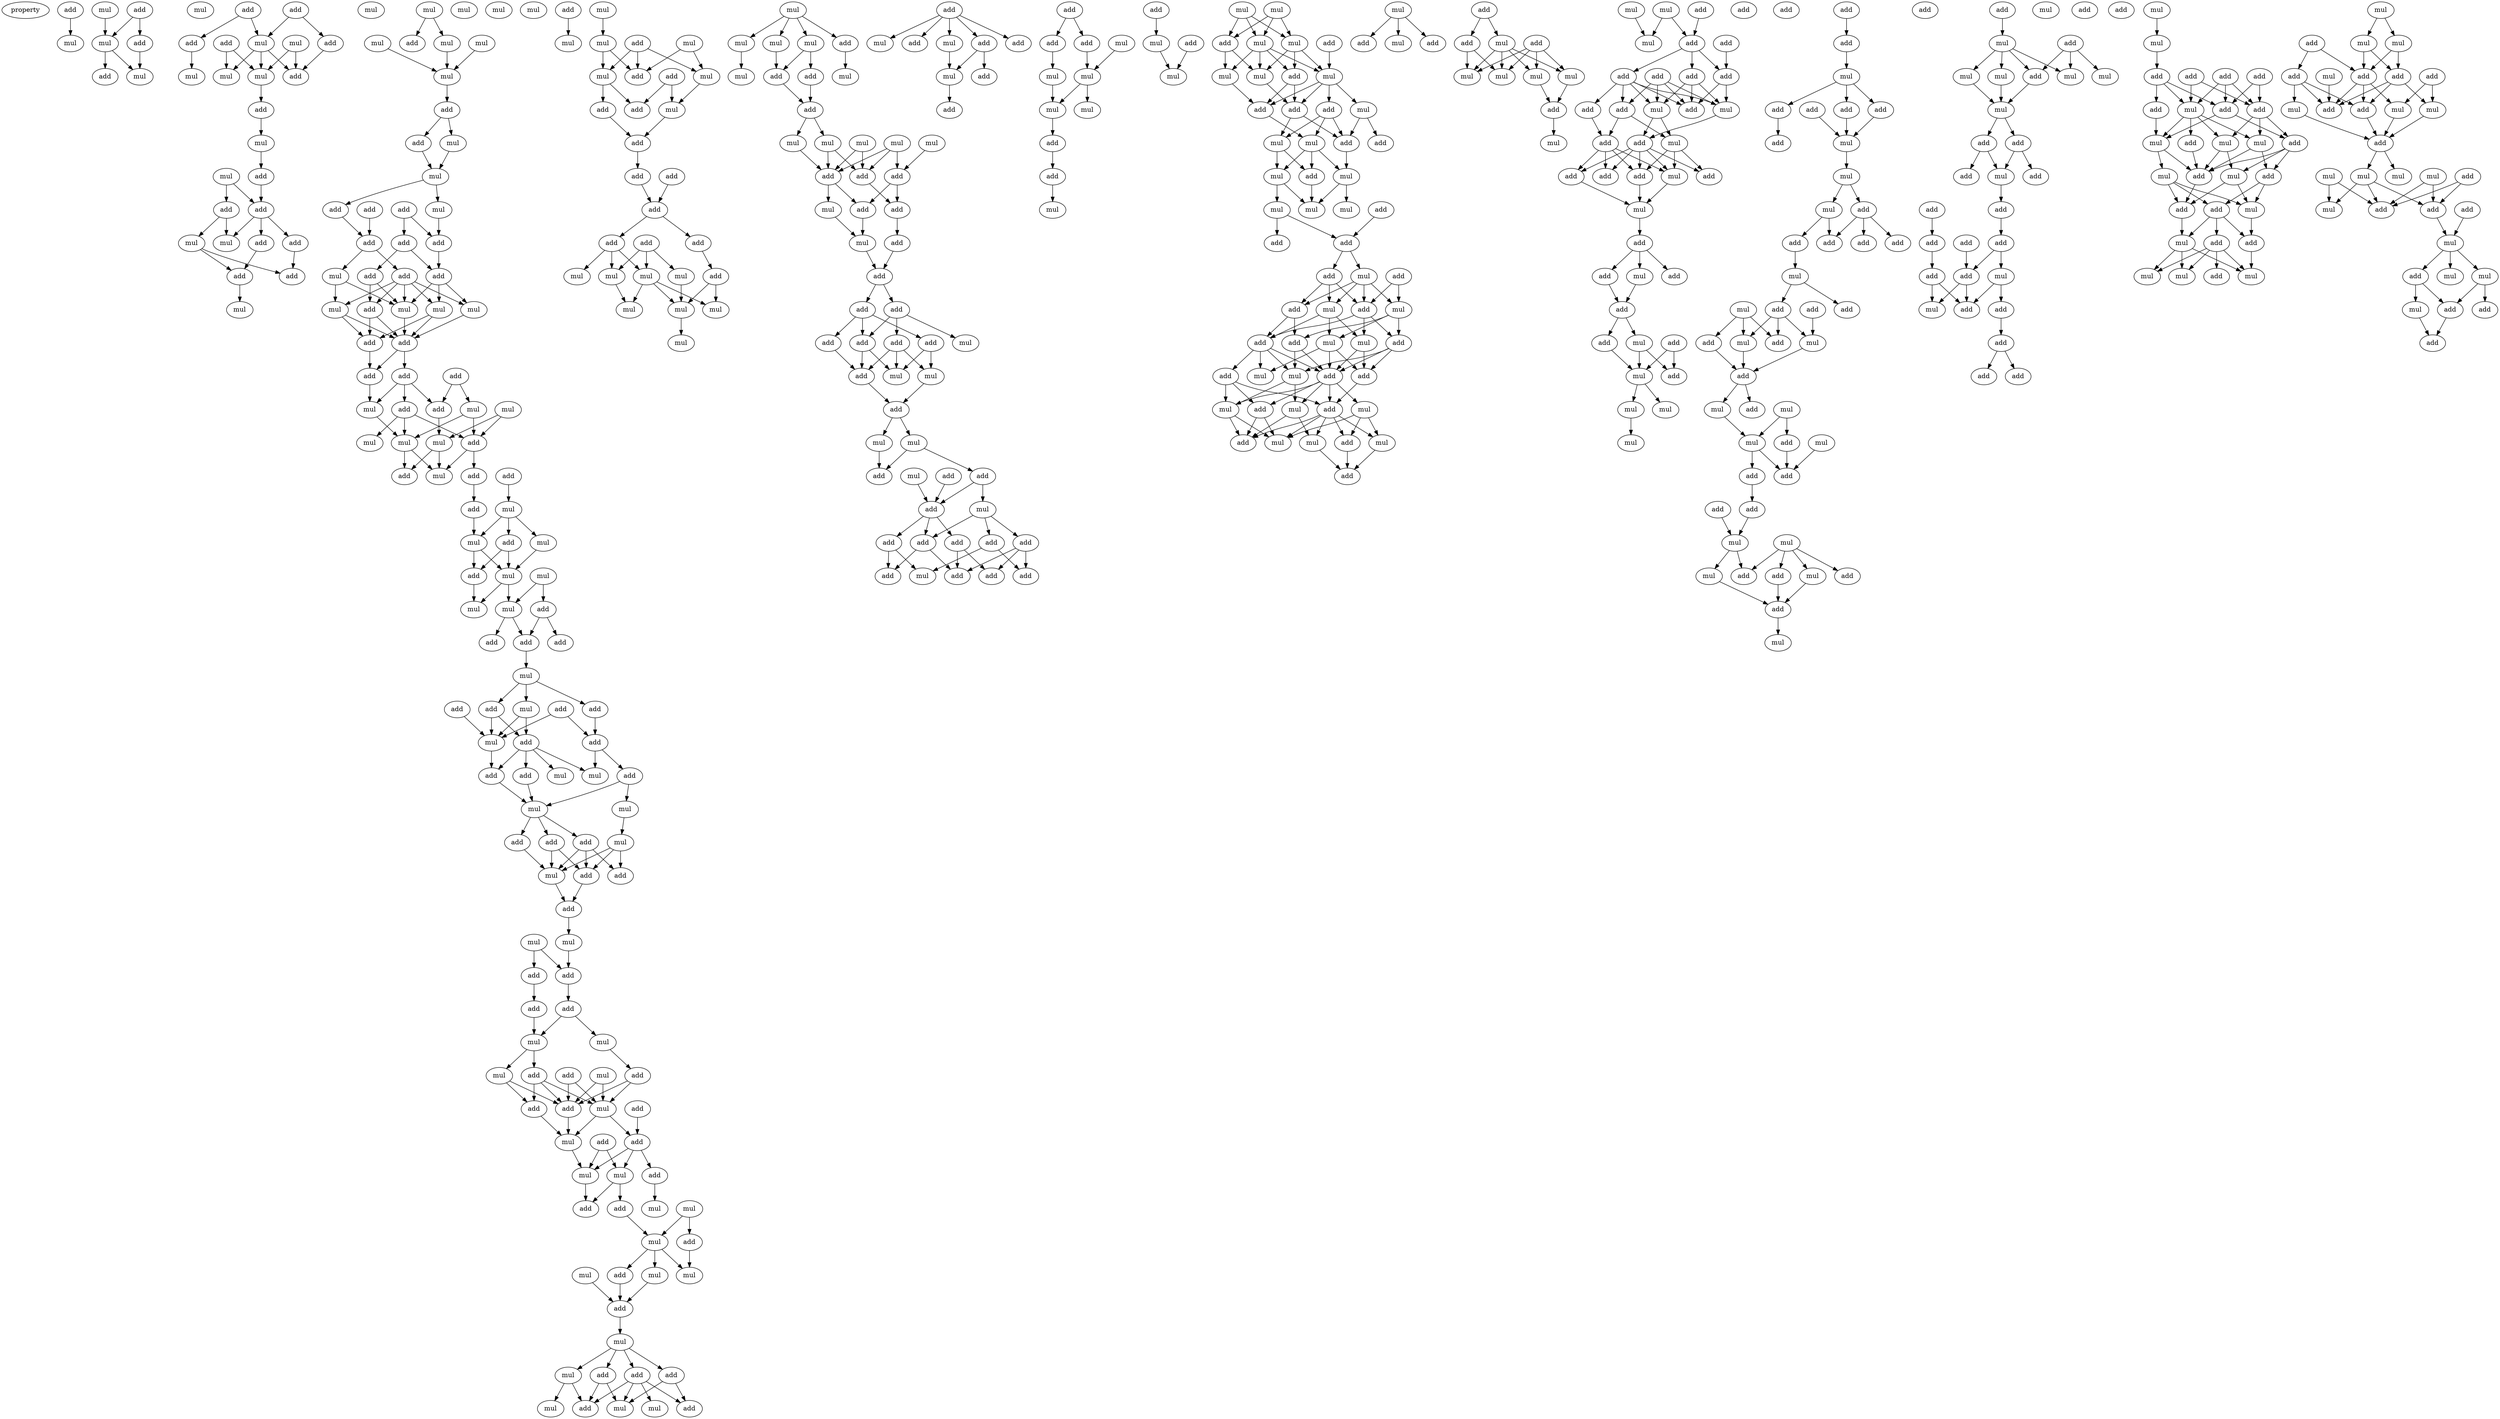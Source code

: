 digraph {
    node [fontcolor=black]
    property [mul=2,lf=1.9]
    0 [ label = add ];
    1 [ label = mul ];
    2 [ label = add ];
    3 [ label = mul ];
    4 [ label = mul ];
    5 [ label = add ];
    6 [ label = add ];
    7 [ label = mul ];
    8 [ label = mul ];
    9 [ label = add ];
    10 [ label = add ];
    11 [ label = add ];
    12 [ label = mul ];
    13 [ label = mul ];
    14 [ label = add ];
    15 [ label = add ];
    16 [ label = mul ];
    17 [ label = add ];
    18 [ label = mul ];
    19 [ label = mul ];
    20 [ label = add ];
    21 [ label = mul ];
    22 [ label = mul ];
    23 [ label = add ];
    24 [ label = add ];
    25 [ label = add ];
    26 [ label = mul ];
    27 [ label = add ];
    28 [ label = mul ];
    29 [ label = mul ];
    30 [ label = add ];
    31 [ label = add ];
    32 [ label = add ];
    33 [ label = mul ];
    34 [ label = mul ];
    35 [ label = mul ];
    36 [ label = mul ];
    37 [ label = mul ];
    38 [ label = add ];
    39 [ label = mul ];
    40 [ label = mul ];
    41 [ label = add ];
    42 [ label = add ];
    43 [ label = mul ];
    44 [ label = mul ];
    45 [ label = add ];
    46 [ label = mul ];
    47 [ label = add ];
    48 [ label = add ];
    49 [ label = add ];
    50 [ label = add ];
    51 [ label = add ];
    52 [ label = add ];
    53 [ label = add ];
    54 [ label = add ];
    55 [ label = mul ];
    56 [ label = mul ];
    57 [ label = mul ];
    58 [ label = mul ];
    59 [ label = mul ];
    60 [ label = add ];
    61 [ label = add ];
    62 [ label = add ];
    63 [ label = add ];
    64 [ label = add ];
    65 [ label = add ];
    66 [ label = add ];
    67 [ label = add ];
    68 [ label = mul ];
    69 [ label = mul ];
    70 [ label = mul ];
    71 [ label = mul ];
    72 [ label = mul ];
    73 [ label = mul ];
    74 [ label = add ];
    75 [ label = add ];
    76 [ label = add ];
    77 [ label = add ];
    78 [ label = mul ];
    79 [ label = mul ];
    80 [ label = add ];
    81 [ label = mul ];
    82 [ label = mul ];
    83 [ label = mul ];
    84 [ label = add ];
    85 [ label = mul ];
    86 [ label = mul ];
    87 [ label = add ];
    88 [ label = add ];
    89 [ label = mul ];
    90 [ label = mul ];
    91 [ label = add ];
    92 [ label = mul ];
    93 [ label = add ];
    94 [ label = add ];
    95 [ label = mul ];
    96 [ label = add ];
    97 [ label = add ];
    98 [ label = mul ];
    99 [ label = add ];
    100 [ label = add ];
    101 [ label = mul ];
    102 [ label = add ];
    103 [ label = add ];
    104 [ label = mul ];
    105 [ label = add ];
    106 [ label = add ];
    107 [ label = add ];
    108 [ label = mul ];
    109 [ label = mul ];
    110 [ label = mul ];
    111 [ label = add ];
    112 [ label = add ];
    113 [ label = add ];
    114 [ label = mul ];
    115 [ label = add ];
    116 [ label = add ];
    117 [ label = mul ];
    118 [ label = mul ];
    119 [ label = add ];
    120 [ label = add ];
    121 [ label = mul ];
    122 [ label = mul ];
    123 [ label = add ];
    124 [ label = add ];
    125 [ label = add ];
    126 [ label = add ];
    127 [ label = mul ];
    128 [ label = mul ];
    129 [ label = mul ];
    130 [ label = add ];
    131 [ label = add ];
    132 [ label = mul ];
    133 [ label = add ];
    134 [ label = add ];
    135 [ label = add ];
    136 [ label = mul ];
    137 [ label = add ];
    138 [ label = add ];
    139 [ label = add ];
    140 [ label = mul ];
    141 [ label = mul ];
    142 [ label = mul ];
    143 [ label = add ];
    144 [ label = mul ];
    145 [ label = add ];
    146 [ label = add ];
    147 [ label = mul ];
    148 [ label = add ];
    149 [ label = mul ];
    150 [ label = add ];
    151 [ label = mul ];
    152 [ label = mul ];
    153 [ label = mul ];
    154 [ label = add ];
    155 [ label = mul ];
    156 [ label = mul ];
    157 [ label = add ];
    158 [ label = add ];
    159 [ label = add ];
    160 [ label = add ];
    161 [ label = mul ];
    162 [ label = mul ];
    163 [ label = mul ];
    164 [ label = add ];
    165 [ label = mul ];
    166 [ label = mul ];
    167 [ label = mul ];
    168 [ label = add ];
    169 [ label = mul ];
    170 [ label = add ];
    171 [ label = add ];
    172 [ label = mul ];
    173 [ label = add ];
    174 [ label = mul ];
    175 [ label = add ];
    176 [ label = add ];
    177 [ label = add ];
    178 [ label = add ];
    179 [ label = add ];
    180 [ label = add ];
    181 [ label = add ];
    182 [ label = add ];
    183 [ label = mul ];
    184 [ label = add ];
    185 [ label = mul ];
    186 [ label = mul ];
    187 [ label = mul ];
    188 [ label = mul ];
    189 [ label = mul ];
    190 [ label = mul ];
    191 [ label = mul ];
    192 [ label = mul ];
    193 [ label = mul ];
    194 [ label = mul ];
    195 [ label = mul ];
    196 [ label = add ];
    197 [ label = mul ];
    198 [ label = mul ];
    199 [ label = add ];
    200 [ label = add ];
    201 [ label = add ];
    202 [ label = mul ];
    203 [ label = mul ];
    204 [ label = mul ];
    205 [ label = mul ];
    206 [ label = mul ];
    207 [ label = add ];
    208 [ label = add ];
    209 [ label = add ];
    210 [ label = mul ];
    211 [ label = add ];
    212 [ label = add ];
    213 [ label = add ];
    214 [ label = mul ];
    215 [ label = add ];
    216 [ label = add ];
    217 [ label = add ];
    218 [ label = mul ];
    219 [ label = add ];
    220 [ label = add ];
    221 [ label = add ];
    222 [ label = add ];
    223 [ label = mul ];
    224 [ label = add ];
    225 [ label = mul ];
    226 [ label = add ];
    227 [ label = mul ];
    228 [ label = mul ];
    229 [ label = mul ];
    230 [ label = add ];
    231 [ label = add ];
    232 [ label = add ];
    233 [ label = mul ];
    234 [ label = add ];
    235 [ label = add ];
    236 [ label = add ];
    237 [ label = add ];
    238 [ label = add ];
    239 [ label = add ];
    240 [ label = add ];
    241 [ label = mul ];
    242 [ label = add ];
    243 [ label = add ];
    244 [ label = add ];
    245 [ label = add ];
    246 [ label = mul ];
    247 [ label = add ];
    248 [ label = add ];
    249 [ label = mul ];
    250 [ label = add ];
    251 [ label = mul ];
    252 [ label = add ];
    253 [ label = add ];
    254 [ label = add ];
    255 [ label = add ];
    256 [ label = add ];
    257 [ label = mul ];
    258 [ label = mul ];
    259 [ label = mul ];
    260 [ label = mul ];
    261 [ label = mul ];
    262 [ label = add ];
    263 [ label = add ];
    264 [ label = mul ];
    265 [ label = add ];
    266 [ label = mul ];
    267 [ label = add ];
    268 [ label = mul ];
    269 [ label = mul ];
    270 [ label = mul ];
    271 [ label = mul ];
    272 [ label = add ];
    273 [ label = add ];
    274 [ label = mul ];
    275 [ label = mul ];
    276 [ label = mul ];
    277 [ label = add ];
    278 [ label = mul ];
    279 [ label = add ];
    280 [ label = mul ];
    281 [ label = add ];
    282 [ label = add ];
    283 [ label = add ];
    284 [ label = mul ];
    285 [ label = add ];
    286 [ label = mul ];
    287 [ label = add ];
    288 [ label = mul ];
    289 [ label = mul ];
    290 [ label = add ];
    291 [ label = mul ];
    292 [ label = mul ];
    293 [ label = mul ];
    294 [ label = add ];
    295 [ label = add ];
    296 [ label = add ];
    297 [ label = mul ];
    298 [ label = add ];
    299 [ label = mul ];
    300 [ label = add ];
    301 [ label = add ];
    302 [ label = mul ];
    303 [ label = add ];
    304 [ label = mul ];
    305 [ label = mul ];
    306 [ label = add ];
    307 [ label = add ];
    308 [ label = mul ];
    309 [ label = add ];
    310 [ label = mul ];
    311 [ label = add ];
    312 [ label = add ];
    313 [ label = mul ];
    314 [ label = add ];
    315 [ label = mul ];
    316 [ label = add ];
    317 [ label = mul ];
    318 [ label = add ];
    319 [ label = mul ];
    320 [ label = mul ];
    321 [ label = add ];
    322 [ label = mul ];
    323 [ label = add ];
    324 [ label = mul ];
    325 [ label = add ];
    326 [ label = mul ];
    327 [ label = add ];
    328 [ label = add ];
    329 [ label = add ];
    330 [ label = add ];
    331 [ label = mul ];
    332 [ label = mul ];
    333 [ label = mul ];
    334 [ label = mul ];
    335 [ label = mul ];
    336 [ label = add ];
    337 [ label = mul ];
    338 [ label = mul ];
    339 [ label = add ];
    340 [ label = add ];
    341 [ label = mul ];
    342 [ label = add ];
    343 [ label = add ];
    344 [ label = mul ];
    345 [ label = add ];
    346 [ label = add ];
    347 [ label = add ];
    348 [ label = add ];
    349 [ label = add ];
    350 [ label = mul ];
    351 [ label = add ];
    352 [ label = add ];
    353 [ label = mul ];
    354 [ label = mul ];
    355 [ label = add ];
    356 [ label = add ];
    357 [ label = mul ];
    358 [ label = add ];
    359 [ label = add ];
    360 [ label = add ];
    361 [ label = add ];
    362 [ label = mul ];
    363 [ label = add ];
    364 [ label = add ];
    365 [ label = mul ];
    366 [ label = add ];
    367 [ label = add ];
    368 [ label = add ];
    369 [ label = add ];
    370 [ label = mul ];
    371 [ label = add ];
    372 [ label = add ];
    373 [ label = mul ];
    374 [ label = mul ];
    375 [ label = mul ];
    376 [ label = add ];
    377 [ label = mul ];
    378 [ label = add ];
    379 [ label = mul ];
    380 [ label = add ];
    381 [ label = add ];
    382 [ label = add ];
    383 [ label = add ];
    384 [ label = mul ];
    385 [ label = add ];
    386 [ label = mul ];
    387 [ label = mul ];
    388 [ label = add ];
    389 [ label = add ];
    390 [ label = add ];
    391 [ label = add ];
    392 [ label = add ];
    393 [ label = add ];
    394 [ label = mul ];
    395 [ label = add ];
    396 [ label = add ];
    397 [ label = mul ];
    398 [ label = add ];
    399 [ label = mul ];
    400 [ label = add ];
    401 [ label = add ];
    402 [ label = mul ];
    403 [ label = add ];
    404 [ label = add ];
    405 [ label = mul ];
    406 [ label = mul ];
    407 [ label = add ];
    408 [ label = mul ];
    409 [ label = mul ];
    410 [ label = add ];
    411 [ label = add ];
    412 [ label = add ];
    413 [ label = add ];
    414 [ label = mul ];
    415 [ label = mul ];
    416 [ label = add ];
    417 [ label = add ];
    418 [ label = add ];
    419 [ label = mul ];
    420 [ label = mul ];
    421 [ label = add ];
    422 [ label = add ];
    423 [ label = mul ];
    424 [ label = mul ];
    425 [ label = add ];
    426 [ label = mul ];
    427 [ label = mul ];
    428 [ label = mul ];
    429 [ label = mul ];
    430 [ label = add ];
    431 [ label = mul ];
    432 [ label = add ];
    433 [ label = add ];
    434 [ label = mul ];
    435 [ label = add ];
    436 [ label = mul ];
    437 [ label = add ];
    438 [ label = add ];
    439 [ label = add ];
    440 [ label = add ];
    441 [ label = add ];
    442 [ label = add ];
    443 [ label = add ];
    444 [ label = add ];
    445 [ label = mul ];
    446 [ label = add ];
    447 [ label = add ];
    448 [ label = mul ];
    449 [ label = add ];
    450 [ label = add ];
    451 [ label = add ];
    452 [ label = mul ];
    453 [ label = add ];
    454 [ label = add ];
    455 [ label = mul ];
    456 [ label = add ];
    457 [ label = add ];
    458 [ label = add ];
    459 [ label = add ];
    460 [ label = mul ];
    461 [ label = add ];
    462 [ label = add ];
    463 [ label = add ];
    464 [ label = mul ];
    465 [ label = add ];
    466 [ label = mul ];
    467 [ label = add ];
    468 [ label = mul ];
    469 [ label = mul ];
    470 [ label = mul ];
    471 [ label = add ];
    472 [ label = add ];
    473 [ label = add ];
    474 [ label = mul ];
    475 [ label = add ];
    476 [ label = add ];
    477 [ label = mul ];
    478 [ label = add ];
    479 [ label = mul ];
    480 [ label = add ];
    481 [ label = mul ];
    482 [ label = mul ];
    483 [ label = mul ];
    484 [ label = add ];
    485 [ label = mul ];
    486 [ label = mul ];
    487 [ label = add ];
    488 [ label = add ];
    489 [ label = mul ];
    490 [ label = add ];
    491 [ label = add ];
    492 [ label = mul ];
    493 [ label = add ];
    494 [ label = mul ];
    495 [ label = mul ];
    496 [ label = add ];
    497 [ label = add ];
    498 [ label = mul ];
    499 [ label = mul ];
    500 [ label = add ];
    501 [ label = mul ];
    502 [ label = mul ];
    503 [ label = mul ];
    504 [ label = add ];
    505 [ label = add ];
    506 [ label = add ];
    507 [ label = mul ];
    508 [ label = add ];
    509 [ label = mul ];
    510 [ label = mul ];
    511 [ label = mul ];
    512 [ label = add ];
    513 [ label = add ];
    514 [ label = add ];
    0 -> 1 [ name = 0 ];
    2 -> 4 [ name = 1 ];
    2 -> 5 [ name = 2 ];
    3 -> 4 [ name = 3 ];
    4 -> 6 [ name = 4 ];
    4 -> 8 [ name = 5 ];
    5 -> 8 [ name = 6 ];
    9 -> 11 [ name = 7 ];
    9 -> 13 [ name = 8 ];
    10 -> 13 [ name = 9 ];
    10 -> 14 [ name = 10 ];
    11 -> 18 [ name = 11 ];
    12 -> 17 [ name = 12 ];
    12 -> 19 [ name = 13 ];
    13 -> 16 [ name = 14 ];
    13 -> 17 [ name = 15 ];
    13 -> 19 [ name = 16 ];
    14 -> 17 [ name = 17 ];
    15 -> 16 [ name = 18 ];
    15 -> 19 [ name = 19 ];
    19 -> 20 [ name = 20 ];
    20 -> 21 [ name = 21 ];
    21 -> 23 [ name = 22 ];
    22 -> 24 [ name = 23 ];
    22 -> 25 [ name = 24 ];
    23 -> 24 [ name = 25 ];
    24 -> 26 [ name = 26 ];
    24 -> 27 [ name = 27 ];
    24 -> 30 [ name = 28 ];
    25 -> 26 [ name = 29 ];
    25 -> 29 [ name = 30 ];
    27 -> 32 [ name = 31 ];
    29 -> 31 [ name = 32 ];
    29 -> 32 [ name = 33 ];
    30 -> 31 [ name = 34 ];
    31 -> 33 [ name = 35 ];
    34 -> 36 [ name = 36 ];
    34 -> 38 [ name = 37 ];
    35 -> 39 [ name = 38 ];
    36 -> 39 [ name = 39 ];
    37 -> 39 [ name = 40 ];
    39 -> 41 [ name = 41 ];
    41 -> 42 [ name = 42 ];
    41 -> 43 [ name = 43 ];
    42 -> 44 [ name = 44 ];
    43 -> 44 [ name = 45 ];
    44 -> 46 [ name = 46 ];
    44 -> 48 [ name = 47 ];
    45 -> 50 [ name = 48 ];
    45 -> 51 [ name = 49 ];
    46 -> 50 [ name = 50 ];
    47 -> 49 [ name = 51 ];
    48 -> 49 [ name = 52 ];
    49 -> 53 [ name = 53 ];
    49 -> 55 [ name = 54 ];
    50 -> 54 [ name = 55 ];
    51 -> 52 [ name = 56 ];
    51 -> 54 [ name = 57 ];
    52 -> 58 [ name = 58 ];
    52 -> 60 [ name = 59 ];
    53 -> 56 [ name = 60 ];
    53 -> 57 [ name = 61 ];
    53 -> 58 [ name = 62 ];
    53 -> 59 [ name = 63 ];
    53 -> 60 [ name = 64 ];
    54 -> 57 [ name = 65 ];
    54 -> 58 [ name = 66 ];
    54 -> 59 [ name = 67 ];
    55 -> 56 [ name = 68 ];
    55 -> 58 [ name = 69 ];
    56 -> 61 [ name = 70 ];
    56 -> 62 [ name = 71 ];
    57 -> 61 [ name = 72 ];
    57 -> 62 [ name = 73 ];
    58 -> 62 [ name = 74 ];
    59 -> 62 [ name = 75 ];
    60 -> 61 [ name = 76 ];
    60 -> 62 [ name = 77 ];
    61 -> 63 [ name = 78 ];
    62 -> 63 [ name = 79 ];
    62 -> 65 [ name = 80 ];
    63 -> 70 [ name = 81 ];
    64 -> 67 [ name = 82 ];
    64 -> 69 [ name = 83 ];
    65 -> 66 [ name = 84 ];
    65 -> 67 [ name = 85 ];
    65 -> 70 [ name = 86 ];
    66 -> 71 [ name = 87 ];
    66 -> 72 [ name = 88 ];
    66 -> 74 [ name = 89 ];
    67 -> 73 [ name = 90 ];
    68 -> 73 [ name = 91 ];
    68 -> 74 [ name = 92 ];
    69 -> 71 [ name = 93 ];
    69 -> 74 [ name = 94 ];
    70 -> 71 [ name = 95 ];
    71 -> 75 [ name = 96 ];
    71 -> 78 [ name = 97 ];
    73 -> 75 [ name = 98 ];
    73 -> 78 [ name = 99 ];
    74 -> 76 [ name = 100 ];
    74 -> 78 [ name = 101 ];
    76 -> 80 [ name = 102 ];
    77 -> 79 [ name = 103 ];
    79 -> 81 [ name = 104 ];
    79 -> 82 [ name = 105 ];
    79 -> 84 [ name = 106 ];
    80 -> 82 [ name = 107 ];
    81 -> 86 [ name = 108 ];
    82 -> 86 [ name = 109 ];
    82 -> 87 [ name = 110 ];
    84 -> 86 [ name = 111 ];
    84 -> 87 [ name = 112 ];
    85 -> 88 [ name = 113 ];
    85 -> 90 [ name = 114 ];
    86 -> 89 [ name = 115 ];
    86 -> 90 [ name = 116 ];
    87 -> 89 [ name = 117 ];
    88 -> 93 [ name = 118 ];
    88 -> 94 [ name = 119 ];
    90 -> 91 [ name = 120 ];
    90 -> 94 [ name = 121 ];
    94 -> 95 [ name = 122 ];
    95 -> 97 [ name = 123 ];
    95 -> 98 [ name = 124 ];
    95 -> 99 [ name = 125 ];
    96 -> 101 [ name = 126 ];
    96 -> 103 [ name = 127 ];
    97 -> 101 [ name = 128 ];
    97 -> 102 [ name = 129 ];
    98 -> 101 [ name = 130 ];
    98 -> 102 [ name = 131 ];
    99 -> 103 [ name = 132 ];
    100 -> 101 [ name = 133 ];
    101 -> 105 [ name = 134 ];
    102 -> 104 [ name = 135 ];
    102 -> 105 [ name = 136 ];
    102 -> 106 [ name = 137 ];
    102 -> 108 [ name = 138 ];
    103 -> 104 [ name = 139 ];
    103 -> 107 [ name = 140 ];
    105 -> 110 [ name = 141 ];
    106 -> 110 [ name = 142 ];
    107 -> 109 [ name = 143 ];
    107 -> 110 [ name = 144 ];
    109 -> 114 [ name = 145 ];
    110 -> 111 [ name = 146 ];
    110 -> 113 [ name = 147 ];
    110 -> 115 [ name = 148 ];
    111 -> 117 [ name = 149 ];
    112 -> 118 [ name = 150 ];
    113 -> 117 [ name = 151 ];
    113 -> 119 [ name = 152 ];
    114 -> 116 [ name = 153 ];
    114 -> 117 [ name = 154 ];
    114 -> 119 [ name = 155 ];
    115 -> 116 [ name = 156 ];
    115 -> 117 [ name = 157 ];
    115 -> 119 [ name = 158 ];
    117 -> 120 [ name = 159 ];
    119 -> 120 [ name = 160 ];
    120 -> 121 [ name = 161 ];
    121 -> 124 [ name = 162 ];
    122 -> 123 [ name = 163 ];
    122 -> 124 [ name = 164 ];
    123 -> 125 [ name = 165 ];
    124 -> 126 [ name = 166 ];
    125 -> 127 [ name = 167 ];
    126 -> 127 [ name = 168 ];
    126 -> 128 [ name = 169 ];
    127 -> 129 [ name = 170 ];
    127 -> 133 [ name = 171 ];
    128 -> 130 [ name = 172 ];
    129 -> 134 [ name = 173 ];
    129 -> 135 [ name = 174 ];
    130 -> 135 [ name = 175 ];
    130 -> 136 [ name = 176 ];
    131 -> 135 [ name = 177 ];
    131 -> 136 [ name = 178 ];
    132 -> 135 [ name = 179 ];
    132 -> 136 [ name = 180 ];
    133 -> 134 [ name = 181 ];
    133 -> 135 [ name = 182 ];
    133 -> 136 [ name = 183 ];
    134 -> 140 [ name = 184 ];
    135 -> 140 [ name = 185 ];
    136 -> 138 [ name = 186 ];
    136 -> 140 [ name = 187 ];
    137 -> 138 [ name = 188 ];
    138 -> 141 [ name = 189 ];
    138 -> 142 [ name = 190 ];
    138 -> 143 [ name = 191 ];
    139 -> 141 [ name = 192 ];
    139 -> 142 [ name = 193 ];
    140 -> 142 [ name = 194 ];
    141 -> 145 [ name = 195 ];
    141 -> 146 [ name = 196 ];
    142 -> 145 [ name = 197 ];
    143 -> 144 [ name = 198 ];
    146 -> 149 [ name = 199 ];
    147 -> 148 [ name = 200 ];
    147 -> 149 [ name = 201 ];
    148 -> 151 [ name = 202 ];
    149 -> 150 [ name = 203 ];
    149 -> 151 [ name = 204 ];
    149 -> 153 [ name = 205 ];
    150 -> 154 [ name = 206 ];
    152 -> 154 [ name = 207 ];
    153 -> 154 [ name = 208 ];
    154 -> 155 [ name = 209 ];
    155 -> 156 [ name = 210 ];
    155 -> 157 [ name = 211 ];
    155 -> 158 [ name = 212 ];
    155 -> 159 [ name = 213 ];
    156 -> 162 [ name = 214 ];
    156 -> 164 [ name = 215 ];
    157 -> 160 [ name = 216 ];
    157 -> 161 [ name = 217 ];
    157 -> 163 [ name = 218 ];
    157 -> 164 [ name = 219 ];
    158 -> 160 [ name = 220 ];
    158 -> 163 [ name = 221 ];
    159 -> 163 [ name = 222 ];
    159 -> 164 [ name = 223 ];
    165 -> 167 [ name = 224 ];
    166 -> 169 [ name = 225 ];
    166 -> 171 [ name = 226 ];
    167 -> 171 [ name = 227 ];
    167 -> 172 [ name = 228 ];
    168 -> 169 [ name = 229 ];
    168 -> 171 [ name = 230 ];
    168 -> 172 [ name = 231 ];
    169 -> 174 [ name = 232 ];
    170 -> 173 [ name = 233 ];
    170 -> 174 [ name = 234 ];
    172 -> 173 [ name = 235 ];
    172 -> 175 [ name = 236 ];
    174 -> 176 [ name = 237 ];
    175 -> 176 [ name = 238 ];
    176 -> 177 [ name = 239 ];
    177 -> 179 [ name = 240 ];
    178 -> 179 [ name = 241 ];
    179 -> 180 [ name = 242 ];
    179 -> 181 [ name = 243 ];
    180 -> 183 [ name = 244 ];
    180 -> 185 [ name = 245 ];
    180 -> 186 [ name = 246 ];
    181 -> 184 [ name = 247 ];
    182 -> 183 [ name = 248 ];
    182 -> 185 [ name = 249 ];
    182 -> 187 [ name = 250 ];
    183 -> 188 [ name = 251 ];
    183 -> 189 [ name = 252 ];
    183 -> 190 [ name = 253 ];
    184 -> 188 [ name = 254 ];
    184 -> 190 [ name = 255 ];
    185 -> 189 [ name = 256 ];
    187 -> 190 [ name = 257 ];
    190 -> 191 [ name = 258 ];
    192 -> 193 [ name = 259 ];
    192 -> 194 [ name = 260 ];
    192 -> 195 [ name = 261 ];
    192 -> 196 [ name = 262 ];
    193 -> 197 [ name = 263 ];
    194 -> 199 [ name = 264 ];
    195 -> 199 [ name = 265 ];
    195 -> 200 [ name = 266 ];
    196 -> 198 [ name = 267 ];
    199 -> 201 [ name = 268 ];
    200 -> 201 [ name = 269 ];
    201 -> 205 [ name = 270 ];
    201 -> 206 [ name = 271 ];
    202 -> 207 [ name = 272 ];
    202 -> 208 [ name = 273 ];
    202 -> 209 [ name = 274 ];
    203 -> 209 [ name = 275 ];
    204 -> 207 [ name = 276 ];
    204 -> 208 [ name = 277 ];
    205 -> 207 [ name = 278 ];
    206 -> 207 [ name = 279 ];
    206 -> 208 [ name = 280 ];
    207 -> 210 [ name = 281 ];
    207 -> 212 [ name = 282 ];
    208 -> 211 [ name = 283 ];
    209 -> 211 [ name = 284 ];
    209 -> 212 [ name = 285 ];
    210 -> 214 [ name = 286 ];
    211 -> 213 [ name = 287 ];
    212 -> 214 [ name = 288 ];
    213 -> 215 [ name = 289 ];
    214 -> 215 [ name = 290 ];
    215 -> 216 [ name = 291 ];
    215 -> 217 [ name = 292 ];
    216 -> 219 [ name = 293 ];
    216 -> 220 [ name = 294 ];
    216 -> 222 [ name = 295 ];
    217 -> 218 [ name = 296 ];
    217 -> 219 [ name = 297 ];
    217 -> 221 [ name = 298 ];
    219 -> 224 [ name = 299 ];
    219 -> 225 [ name = 300 ];
    220 -> 223 [ name = 301 ];
    220 -> 225 [ name = 302 ];
    221 -> 223 [ name = 303 ];
    221 -> 224 [ name = 304 ];
    221 -> 225 [ name = 305 ];
    222 -> 224 [ name = 306 ];
    223 -> 226 [ name = 307 ];
    224 -> 226 [ name = 308 ];
    226 -> 227 [ name = 309 ];
    226 -> 228 [ name = 310 ];
    227 -> 230 [ name = 311 ];
    228 -> 230 [ name = 312 ];
    228 -> 231 [ name = 313 ];
    229 -> 234 [ name = 314 ];
    231 -> 233 [ name = 315 ];
    231 -> 234 [ name = 316 ];
    232 -> 234 [ name = 317 ];
    233 -> 237 [ name = 318 ];
    233 -> 238 [ name = 319 ];
    233 -> 239 [ name = 320 ];
    234 -> 235 [ name = 321 ];
    234 -> 236 [ name = 322 ];
    234 -> 238 [ name = 323 ];
    235 -> 240 [ name = 324 ];
    235 -> 244 [ name = 325 ];
    236 -> 241 [ name = 326 ];
    236 -> 242 [ name = 327 ];
    237 -> 241 [ name = 328 ];
    237 -> 243 [ name = 329 ];
    238 -> 242 [ name = 330 ];
    238 -> 244 [ name = 331 ];
    239 -> 240 [ name = 332 ];
    239 -> 243 [ name = 333 ];
    239 -> 244 [ name = 334 ];
    245 -> 246 [ name = 335 ];
    245 -> 247 [ name = 336 ];
    245 -> 248 [ name = 337 ];
    245 -> 249 [ name = 338 ];
    245 -> 250 [ name = 339 ];
    248 -> 251 [ name = 340 ];
    248 -> 252 [ name = 341 ];
    249 -> 251 [ name = 342 ];
    251 -> 253 [ name = 343 ];
    254 -> 255 [ name = 344 ];
    254 -> 256 [ name = 345 ];
    255 -> 258 [ name = 346 ];
    256 -> 259 [ name = 347 ];
    257 -> 259 [ name = 348 ];
    258 -> 261 [ name = 349 ];
    259 -> 260 [ name = 350 ];
    259 -> 261 [ name = 351 ];
    261 -> 262 [ name = 352 ];
    262 -> 263 [ name = 353 ];
    263 -> 264 [ name = 354 ];
    265 -> 266 [ name = 355 ];
    266 -> 268 [ name = 356 ];
    267 -> 268 [ name = 357 ];
    269 -> 271 [ name = 358 ];
    269 -> 273 [ name = 359 ];
    269 -> 274 [ name = 360 ];
    270 -> 271 [ name = 361 ];
    270 -> 273 [ name = 362 ];
    270 -> 274 [ name = 363 ];
    271 -> 276 [ name = 364 ];
    271 -> 277 [ name = 365 ];
    271 -> 278 [ name = 366 ];
    272 -> 278 [ name = 367 ];
    273 -> 275 [ name = 368 ];
    273 -> 276 [ name = 369 ];
    274 -> 275 [ name = 370 ];
    274 -> 276 [ name = 371 ];
    274 -> 277 [ name = 372 ];
    274 -> 278 [ name = 373 ];
    275 -> 281 [ name = 374 ];
    276 -> 279 [ name = 375 ];
    277 -> 279 [ name = 376 ];
    277 -> 281 [ name = 377 ];
    278 -> 279 [ name = 378 ];
    278 -> 280 [ name = 379 ];
    278 -> 281 [ name = 380 ];
    278 -> 282 [ name = 381 ];
    279 -> 285 [ name = 382 ];
    279 -> 286 [ name = 383 ];
    280 -> 283 [ name = 384 ];
    280 -> 285 [ name = 385 ];
    281 -> 284 [ name = 386 ];
    282 -> 284 [ name = 387 ];
    282 -> 285 [ name = 388 ];
    282 -> 286 [ name = 389 ];
    284 -> 287 [ name = 390 ];
    284 -> 288 [ name = 391 ];
    284 -> 289 [ name = 392 ];
    285 -> 288 [ name = 393 ];
    286 -> 287 [ name = 394 ];
    286 -> 289 [ name = 395 ];
    287 -> 293 [ name = 396 ];
    288 -> 291 [ name = 397 ];
    288 -> 293 [ name = 398 ];
    289 -> 292 [ name = 399 ];
    289 -> 293 [ name = 400 ];
    290 -> 295 [ name = 401 ];
    292 -> 294 [ name = 402 ];
    292 -> 295 [ name = 403 ];
    295 -> 296 [ name = 404 ];
    295 -> 297 [ name = 405 ];
    296 -> 300 [ name = 406 ];
    296 -> 301 [ name = 407 ];
    296 -> 302 [ name = 408 ];
    297 -> 299 [ name = 409 ];
    297 -> 300 [ name = 410 ];
    297 -> 301 [ name = 411 ];
    297 -> 302 [ name = 412 ];
    298 -> 299 [ name = 413 ];
    298 -> 300 [ name = 414 ];
    299 -> 304 [ name = 415 ];
    299 -> 306 [ name = 416 ];
    299 -> 307 [ name = 417 ];
    300 -> 303 [ name = 418 ];
    300 -> 305 [ name = 419 ];
    300 -> 306 [ name = 420 ];
    301 -> 303 [ name = 421 ];
    301 -> 307 [ name = 422 ];
    302 -> 303 [ name = 423 ];
    302 -> 304 [ name = 424 ];
    302 -> 305 [ name = 425 ];
    303 -> 308 [ name = 426 ];
    303 -> 310 [ name = 427 ];
    303 -> 311 [ name = 428 ];
    303 -> 312 [ name = 429 ];
    304 -> 309 [ name = 430 ];
    304 -> 310 [ name = 431 ];
    304 -> 312 [ name = 432 ];
    305 -> 309 [ name = 433 ];
    305 -> 312 [ name = 434 ];
    306 -> 308 [ name = 435 ];
    306 -> 309 [ name = 436 ];
    306 -> 312 [ name = 437 ];
    307 -> 308 [ name = 438 ];
    307 -> 312 [ name = 439 ];
    308 -> 313 [ name = 440 ];
    308 -> 317 [ name = 441 ];
    309 -> 314 [ name = 442 ];
    311 -> 313 [ name = 443 ];
    311 -> 314 [ name = 444 ];
    311 -> 316 [ name = 445 ];
    312 -> 313 [ name = 446 ];
    312 -> 314 [ name = 447 ];
    312 -> 315 [ name = 448 ];
    312 -> 316 [ name = 449 ];
    312 -> 317 [ name = 450 ];
    313 -> 321 [ name = 451 ];
    313 -> 322 [ name = 452 ];
    314 -> 318 [ name = 453 ];
    314 -> 319 [ name = 454 ];
    314 -> 320 [ name = 455 ];
    314 -> 321 [ name = 456 ];
    314 -> 322 [ name = 457 ];
    315 -> 318 [ name = 458 ];
    315 -> 319 [ name = 459 ];
    315 -> 322 [ name = 460 ];
    316 -> 321 [ name = 461 ];
    316 -> 322 [ name = 462 ];
    317 -> 320 [ name = 463 ];
    317 -> 321 [ name = 464 ];
    318 -> 323 [ name = 465 ];
    319 -> 323 [ name = 466 ];
    320 -> 323 [ name = 467 ];
    324 -> 325 [ name = 468 ];
    324 -> 326 [ name = 469 ];
    324 -> 327 [ name = 470 ];
    328 -> 329 [ name = 471 ];
    328 -> 331 [ name = 472 ];
    329 -> 333 [ name = 473 ];
    329 -> 335 [ name = 474 ];
    330 -> 332 [ name = 475 ];
    330 -> 333 [ name = 476 ];
    330 -> 334 [ name = 477 ];
    330 -> 335 [ name = 478 ];
    331 -> 332 [ name = 479 ];
    331 -> 333 [ name = 480 ];
    331 -> 334 [ name = 481 ];
    331 -> 335 [ name = 482 ];
    332 -> 336 [ name = 483 ];
    334 -> 336 [ name = 484 ];
    336 -> 337 [ name = 485 ];
    338 -> 344 [ name = 486 ];
    339 -> 343 [ name = 487 ];
    341 -> 343 [ name = 488 ];
    341 -> 344 [ name = 489 ];
    342 -> 348 [ name = 490 ];
    343 -> 345 [ name = 491 ];
    343 -> 346 [ name = 492 ];
    343 -> 348 [ name = 493 ];
    345 -> 349 [ name = 494 ];
    345 -> 350 [ name = 495 ];
    345 -> 351 [ name = 496 ];
    345 -> 352 [ name = 497 ];
    345 -> 353 [ name = 498 ];
    346 -> 350 [ name = 499 ];
    346 -> 351 [ name = 500 ];
    346 -> 353 [ name = 501 ];
    347 -> 350 [ name = 502 ];
    347 -> 351 [ name = 503 ];
    347 -> 352 [ name = 504 ];
    347 -> 353 [ name = 505 ];
    348 -> 351 [ name = 506 ];
    348 -> 353 [ name = 507 ];
    349 -> 356 [ name = 508 ];
    350 -> 354 [ name = 509 ];
    350 -> 355 [ name = 510 ];
    352 -> 354 [ name = 511 ];
    352 -> 356 [ name = 512 ];
    353 -> 355 [ name = 513 ];
    354 -> 357 [ name = 514 ];
    354 -> 359 [ name = 515 ];
    354 -> 360 [ name = 516 ];
    355 -> 357 [ name = 517 ];
    355 -> 358 [ name = 518 ];
    355 -> 359 [ name = 519 ];
    355 -> 360 [ name = 520 ];
    355 -> 361 [ name = 521 ];
    356 -> 357 [ name = 522 ];
    356 -> 358 [ name = 523 ];
    356 -> 360 [ name = 524 ];
    356 -> 361 [ name = 525 ];
    357 -> 362 [ name = 526 ];
    360 -> 362 [ name = 527 ];
    361 -> 362 [ name = 528 ];
    362 -> 363 [ name = 529 ];
    363 -> 365 [ name = 530 ];
    363 -> 366 [ name = 531 ];
    363 -> 367 [ name = 532 ];
    365 -> 368 [ name = 533 ];
    367 -> 368 [ name = 534 ];
    368 -> 370 [ name = 535 ];
    368 -> 371 [ name = 536 ];
    369 -> 372 [ name = 537 ];
    369 -> 373 [ name = 538 ];
    370 -> 372 [ name = 539 ];
    370 -> 373 [ name = 540 ];
    371 -> 373 [ name = 541 ];
    373 -> 374 [ name = 542 ];
    373 -> 375 [ name = 543 ];
    374 -> 377 [ name = 544 ];
    376 -> 378 [ name = 545 ];
    378 -> 379 [ name = 546 ];
    379 -> 380 [ name = 547 ];
    379 -> 382 [ name = 548 ];
    379 -> 383 [ name = 549 ];
    380 -> 385 [ name = 550 ];
    381 -> 384 [ name = 551 ];
    382 -> 384 [ name = 552 ];
    383 -> 384 [ name = 553 ];
    384 -> 386 [ name = 554 ];
    386 -> 387 [ name = 555 ];
    386 -> 388 [ name = 556 ];
    387 -> 390 [ name = 557 ];
    387 -> 392 [ name = 558 ];
    388 -> 389 [ name = 559 ];
    388 -> 391 [ name = 560 ];
    388 -> 392 [ name = 561 ];
    390 -> 394 [ name = 562 ];
    394 -> 395 [ name = 563 ];
    394 -> 396 [ name = 564 ];
    395 -> 399 [ name = 565 ];
    395 -> 401 [ name = 566 ];
    395 -> 402 [ name = 567 ];
    397 -> 400 [ name = 568 ];
    397 -> 401 [ name = 569 ];
    397 -> 402 [ name = 570 ];
    398 -> 399 [ name = 571 ];
    399 -> 403 [ name = 572 ];
    400 -> 403 [ name = 573 ];
    402 -> 403 [ name = 574 ];
    403 -> 404 [ name = 575 ];
    403 -> 405 [ name = 576 ];
    405 -> 409 [ name = 577 ];
    406 -> 407 [ name = 578 ];
    406 -> 409 [ name = 579 ];
    407 -> 410 [ name = 580 ];
    408 -> 410 [ name = 581 ];
    409 -> 410 [ name = 582 ];
    409 -> 411 [ name = 583 ];
    411 -> 413 [ name = 584 ];
    412 -> 415 [ name = 585 ];
    413 -> 415 [ name = 586 ];
    414 -> 416 [ name = 587 ];
    414 -> 417 [ name = 588 ];
    414 -> 418 [ name = 589 ];
    414 -> 420 [ name = 590 ];
    415 -> 416 [ name = 591 ];
    415 -> 419 [ name = 592 ];
    417 -> 421 [ name = 593 ];
    419 -> 421 [ name = 594 ];
    420 -> 421 [ name = 595 ];
    421 -> 423 [ name = 596 ];
    422 -> 424 [ name = 597 ];
    424 -> 426 [ name = 598 ];
    424 -> 428 [ name = 599 ];
    424 -> 429 [ name = 600 ];
    424 -> 430 [ name = 601 ];
    425 -> 427 [ name = 602 ];
    425 -> 428 [ name = 603 ];
    425 -> 430 [ name = 604 ];
    426 -> 431 [ name = 605 ];
    429 -> 431 [ name = 606 ];
    430 -> 431 [ name = 607 ];
    431 -> 432 [ name = 608 ];
    431 -> 433 [ name = 609 ];
    432 -> 435 [ name = 610 ];
    432 -> 436 [ name = 611 ];
    433 -> 436 [ name = 612 ];
    433 -> 437 [ name = 613 ];
    436 -> 439 [ name = 614 ];
    438 -> 442 [ name = 615 ];
    439 -> 441 [ name = 616 ];
    440 -> 443 [ name = 617 ];
    441 -> 443 [ name = 618 ];
    441 -> 445 [ name = 619 ];
    442 -> 444 [ name = 620 ];
    443 -> 447 [ name = 621 ];
    443 -> 448 [ name = 622 ];
    444 -> 447 [ name = 623 ];
    444 -> 448 [ name = 624 ];
    445 -> 446 [ name = 625 ];
    445 -> 447 [ name = 626 ];
    446 -> 449 [ name = 627 ];
    449 -> 453 [ name = 628 ];
    449 -> 454 [ name = 629 ];
    452 -> 455 [ name = 630 ];
    455 -> 457 [ name = 631 ];
    456 -> 460 [ name = 632 ];
    456 -> 462 [ name = 633 ];
    456 -> 463 [ name = 634 ];
    457 -> 460 [ name = 635 ];
    457 -> 461 [ name = 636 ];
    457 -> 463 [ name = 637 ];
    458 -> 462 [ name = 638 ];
    458 -> 463 [ name = 639 ];
    459 -> 460 [ name = 640 ];
    459 -> 462 [ name = 641 ];
    460 -> 464 [ name = 642 ];
    460 -> 466 [ name = 643 ];
    460 -> 467 [ name = 644 ];
    460 -> 468 [ name = 645 ];
    461 -> 466 [ name = 646 ];
    462 -> 464 [ name = 647 ];
    462 -> 465 [ name = 648 ];
    462 -> 468 [ name = 649 ];
    463 -> 465 [ name = 650 ];
    463 -> 466 [ name = 651 ];
    464 -> 471 [ name = 652 ];
    464 -> 472 [ name = 653 ];
    465 -> 469 [ name = 654 ];
    465 -> 471 [ name = 655 ];
    465 -> 472 [ name = 656 ];
    466 -> 470 [ name = 657 ];
    466 -> 471 [ name = 658 ];
    467 -> 471 [ name = 659 ];
    468 -> 469 [ name = 660 ];
    468 -> 471 [ name = 661 ];
    469 -> 474 [ name = 662 ];
    469 -> 475 [ name = 663 ];
    470 -> 473 [ name = 664 ];
    470 -> 474 [ name = 665 ];
    470 -> 475 [ name = 666 ];
    471 -> 475 [ name = 667 ];
    472 -> 473 [ name = 668 ];
    472 -> 474 [ name = 669 ];
    473 -> 476 [ name = 670 ];
    473 -> 477 [ name = 671 ];
    473 -> 478 [ name = 672 ];
    474 -> 476 [ name = 673 ];
    475 -> 477 [ name = 674 ];
    476 -> 481 [ name = 675 ];
    477 -> 479 [ name = 676 ];
    477 -> 481 [ name = 677 ];
    477 -> 482 [ name = 678 ];
    478 -> 479 [ name = 679 ];
    478 -> 480 [ name = 680 ];
    478 -> 481 [ name = 681 ];
    478 -> 482 [ name = 682 ];
    483 -> 485 [ name = 683 ];
    483 -> 486 [ name = 684 ];
    484 -> 488 [ name = 685 ];
    484 -> 490 [ name = 686 ];
    485 -> 488 [ name = 687 ];
    485 -> 491 [ name = 688 ];
    486 -> 488 [ name = 689 ];
    486 -> 491 [ name = 690 ];
    487 -> 494 [ name = 691 ];
    487 -> 495 [ name = 692 ];
    488 -> 493 [ name = 693 ];
    488 -> 494 [ name = 694 ];
    488 -> 496 [ name = 695 ];
    489 -> 496 [ name = 696 ];
    490 -> 492 [ name = 697 ];
    490 -> 493 [ name = 698 ];
    490 -> 496 [ name = 699 ];
    491 -> 493 [ name = 700 ];
    491 -> 495 [ name = 701 ];
    491 -> 496 [ name = 702 ];
    492 -> 497 [ name = 703 ];
    493 -> 497 [ name = 704 ];
    494 -> 497 [ name = 705 ];
    495 -> 497 [ name = 706 ];
    497 -> 499 [ name = 707 ];
    497 -> 501 [ name = 708 ];
    498 -> 503 [ name = 709 ];
    498 -> 506 [ name = 710 ];
    500 -> 505 [ name = 711 ];
    500 -> 506 [ name = 712 ];
    501 -> 503 [ name = 713 ];
    501 -> 505 [ name = 714 ];
    501 -> 506 [ name = 715 ];
    502 -> 505 [ name = 716 ];
    502 -> 506 [ name = 717 ];
    504 -> 507 [ name = 718 ];
    505 -> 507 [ name = 719 ];
    507 -> 508 [ name = 720 ];
    507 -> 509 [ name = 721 ];
    507 -> 510 [ name = 722 ];
    508 -> 511 [ name = 723 ];
    508 -> 512 [ name = 724 ];
    510 -> 512 [ name = 725 ];
    510 -> 513 [ name = 726 ];
    511 -> 514 [ name = 727 ];
    512 -> 514 [ name = 728 ];
}
